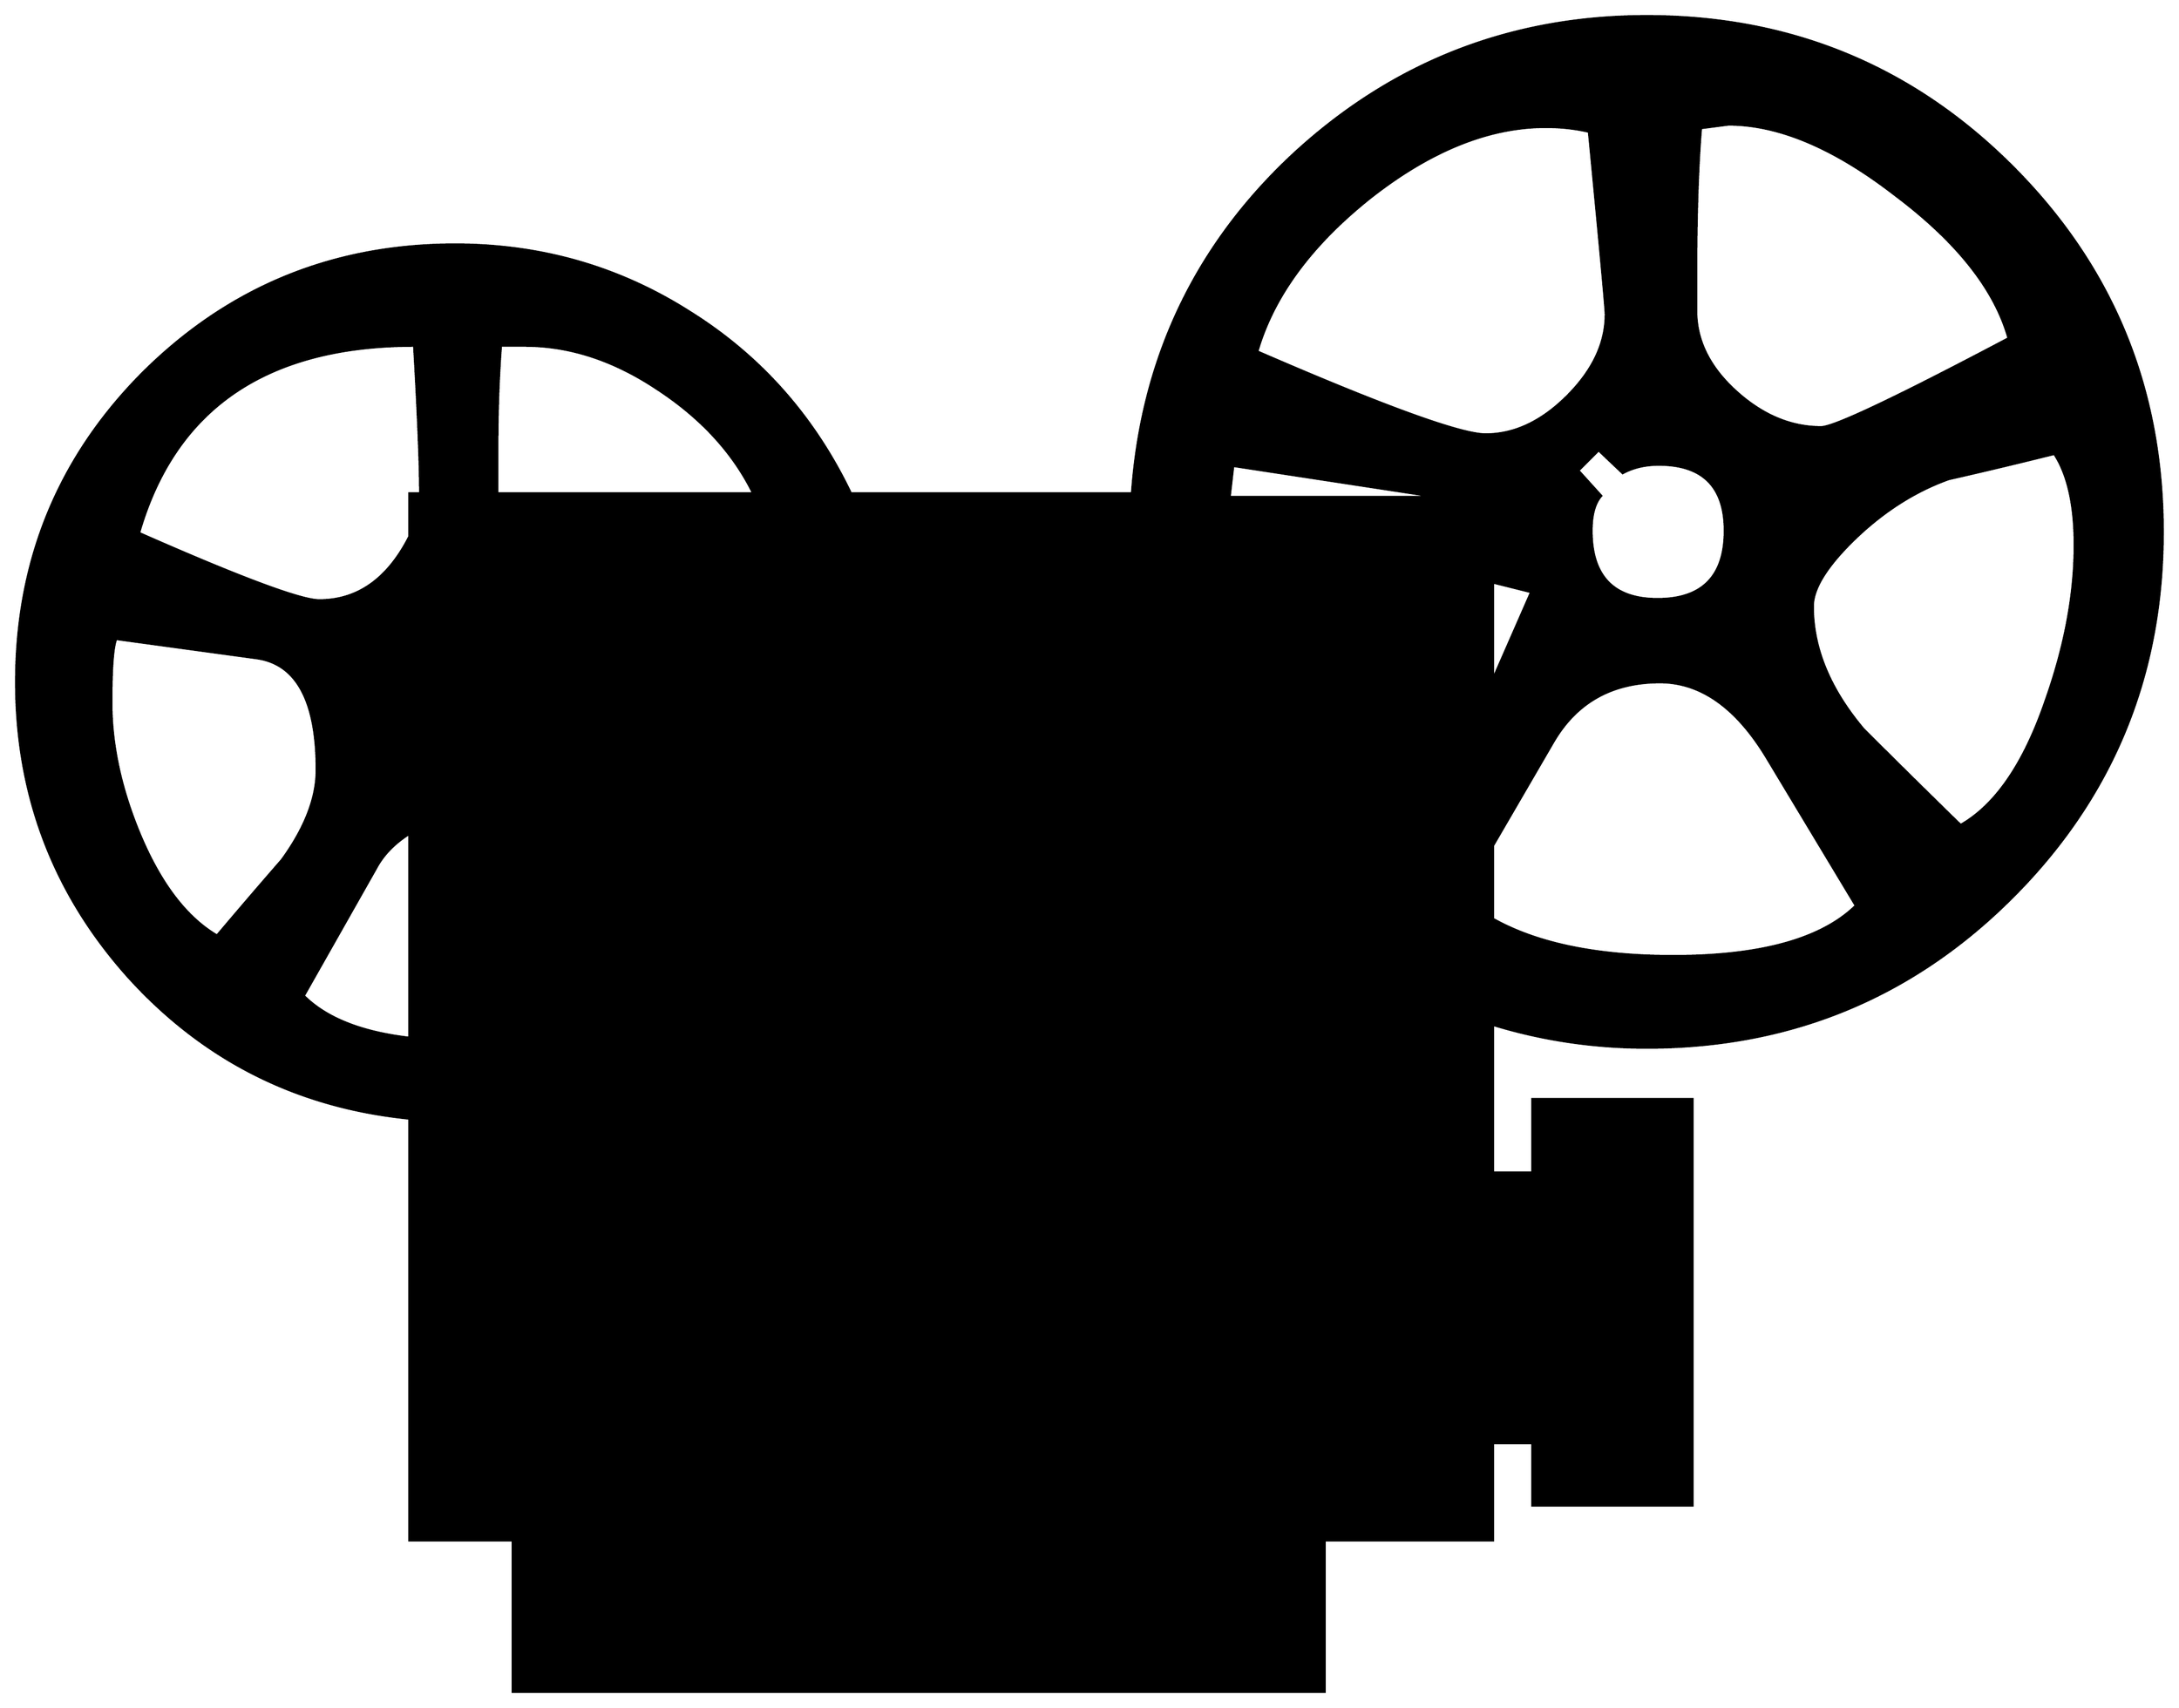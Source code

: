 


\begin{tikzpicture}[y=0.80pt, x=0.80pt, yscale=-1.0, xscale=1.0, inner sep=0pt, outer sep=0pt]
\begin{scope}[shift={(100.0,1779.0)},nonzero rule]
  \path[draw=.,fill=.,line width=1.600pt] (1914.0,-923.0) ..
    controls (1914.0,-803.667) and (1872.333,-702.333) ..
    (1789.0,-619.0) .. controls (1705.667,-535.667) and
    (1604.333,-494.0) .. (1485.0,-494.0) .. controls
    (1441.0,-494.0) and (1398.333,-500.333) .. (1357.0,-513.0) --
    (1357.0,-390.0) -- (1390.0,-390.0) -- (1390.0,-451.0) --
    (1523.0,-451.0) -- (1523.0,-113.0) -- (1390.0,-113.0) --
    (1390.0,-165.0) -- (1357.0,-165.0) -- (1357.0,-84.0) --
    (1217.0,-84.0) -- (1217.0,42.0) -- (542.0,42.0) --
    (542.0,-84.0) -- (456.0,-84.0) -- (456.0,-435.0) .. controls
    (362.667,-444.333) and (284.667,-483.667) .. (222.0,-553.0) ..
    controls (160.0,-622.333) and (129.0,-704.0) .. (129.0,-798.0)
    .. controls (129.0,-899.333) and (164.333,-985.333) ..
    (235.0,-1056.0) .. controls (306.333,-1126.667) and
    (392.667,-1162.0) .. (494.0,-1162.0) .. controls
    (565.333,-1162.0) and (630.333,-1143.333) .. (689.0,-1106.0) ..
    controls (747.667,-1069.333) and (792.333,-1019.0) ..
    (823.0,-955.0) -- (1057.0,-955.0) .. controls
    (1065.0,-1067.667) and (1110.0,-1162.0) .. (1192.0,-1238.0) ..
    controls (1274.667,-1314.0) and (1372.333,-1352.0) ..
    (1485.0,-1352.0) .. controls (1604.333,-1352.0) and
    (1705.667,-1310.333) .. (1789.0,-1227.0) .. controls
    (1872.333,-1143.667) and (1914.0,-1042.333) .. (1914.0,-923.0) --
    cycle(1786.0,-1084.0) .. controls (1774.667,-1124.667) and
    (1743.333,-1164.333) .. (1692.0,-1203.0) .. controls
    (1641.333,-1242.333) and (1595.0,-1262.0) .. (1553.0,-1262.0) ..
    controls (1553.0,-1262.0) and (1545.333,-1261.0) ..
    (1530.0,-1259.0) .. controls (1527.333,-1227.0) and
    (1526.0,-1185.667) .. (1526.0,-1135.0) -- (1526.0,-1107.0) ..
    controls (1526.0,-1082.333) and (1537.0,-1060.0) ..
    (1559.0,-1040.0) .. controls (1581.0,-1020.0) and
    (1604.667,-1010.0) .. (1630.0,-1010.0) .. controls
    (1640.667,-1010.0) and (1692.667,-1034.667) .. (1786.0,-1084.0) --
    cycle(1841.0,-912.0) .. controls (1841.0,-945.333) and
    (1835.333,-970.667) .. (1824.0,-988.0) .. controls
    (1794.667,-980.667) and (1765.333,-973.667) .. (1736.0,-967.0) ..
    controls (1710.0,-957.667) and (1685.667,-942.667) ..
    (1663.0,-922.0) .. controls (1636.333,-897.333) and
    (1623.0,-877.0) .. (1623.0,-861.0) .. controls
    (1623.0,-826.333) and (1637.0,-792.333) .. (1665.0,-759.0) ..
    controls (1691.667,-732.333) and (1718.667,-705.667) ..
    (1746.0,-679.0) .. controls (1775.333,-695.667) and
    (1799.0,-730.333) .. (1817.0,-783.0) .. controls
    (1833.0,-828.333) and (1841.0,-871.333) .. (1841.0,-912.0) --
    cycle(1451.0,-1104.0) .. controls (1451.0,-1108.667) and
    (1446.333,-1159.333) .. (1437.0,-1256.0) .. controls
    (1425.667,-1258.667) and (1413.667,-1260.0) .. (1401.0,-1260.0) ..
    controls (1353.667,-1260.0) and (1305.0,-1240.333) ..
    (1255.0,-1201.0) .. controls (1205.667,-1161.667) and
    (1174.333,-1119.0) .. (1161.0,-1073.0) .. controls
    (1267.0,-1027.0) and (1330.333,-1004.0) .. (1351.0,-1004.0) ..
    controls (1375.0,-1004.0) and (1397.667,-1014.667) ..
    (1419.0,-1036.0) .. controls (1440.333,-1057.333) and
    (1451.0,-1080.0) .. (1451.0,-1104.0) -- cycle(1550.0,-924.0)
    .. controls (1550.0,-960.667) and (1531.667,-979.0) ..
    (1495.0,-979.0) .. controls (1483.667,-979.0) and
    (1473.667,-976.667) .. (1465.0,-972.0) -- (1445.0,-991.0) --
    (1428.0,-974.0) -- (1447.0,-953.0) .. controls
    (1441.667,-947.0) and (1439.0,-937.333) .. (1439.0,-924.0) ..
    controls (1439.0,-886.0) and (1457.333,-867.0) ..
    (1494.0,-867.0) .. controls (1531.333,-867.0) and
    (1550.0,-886.0) .. (1550.0,-924.0) -- cycle(1389.0,-873.0)
    -- (1357.0,-881.0) -- (1357.0,-800.0) -- (1389.0,-873.0) --
    cycle(1659.0,-612.0) -- (1585.0,-735.0) .. controls
    (1559.667,-777.0) and (1530.0,-798.0) .. (1496.0,-798.0) ..
    controls (1456.0,-798.0) and (1426.333,-781.333) ..
    (1407.0,-748.0) -- (1357.0,-662.0) -- (1357.0,-601.0) ..
    controls (1393.667,-580.333) and (1443.667,-570.0) ..
    (1507.0,-570.0) .. controls (1579.667,-570.0) and
    (1630.333,-584.0) .. (1659.0,-612.0) -- cycle(1311.0,-952.0)
    -- (1141.0,-978.0) -- (1138.0,-952.0) -- (1311.0,-952.0) --
    cycle(742.0,-955.0) .. controls (725.333,-989.0) and
    (698.667,-1018.0) .. (662.0,-1042.0) .. controls
    (626.0,-1066.0) and (589.333,-1078.0) .. (552.0,-1078.0) --
    (532.0,-1078.0) .. controls (530.0,-1051.333) and
    (529.0,-1023.667) .. (529.0,-995.0) -- (529.0,-955.0) --
    (742.0,-955.0) -- cycle(465.0,-955.0) .. controls
    (465.0,-979.0) and (463.333,-1020.0) .. (460.0,-1078.0) ..
    controls (337.333,-1078.0) and (261.0,-1026.0) ..
    (231.0,-922.0) .. controls (315.667,-884.667) and (365.667,-866.0)
    .. (381.0,-866.0) .. controls (413.0,-866.0) and
    (438.0,-883.667) .. (456.0,-919.0) -- (456.0,-955.0) --
    (465.0,-955.0) -- cycle(379.0,-725.0) .. controls
    (379.0,-782.333) and (362.333,-813.333) .. (329.0,-818.0) --
    (212.0,-834.0) .. controls (209.333,-827.333) and (208.0,-809.667)
    .. (208.0,-781.0) .. controls (208.0,-746.333) and
    (215.667,-710.333) .. (231.0,-673.0) .. controls (248.333,-631.0)
    and (270.0,-602.333) .. (296.0,-587.0) .. controls
    (314.0,-608.333) and (332.0,-629.333) .. (350.0,-650.0) ..
    controls (369.333,-676.667) and (379.0,-701.667) .. (379.0,-725.0)
    -- cycle(456.0,-502.0) -- (456.0,-672.0) .. controls
    (443.333,-664.0) and (434.0,-654.333) .. (428.0,-643.0) --
    (368.0,-537.0) .. controls (386.667,-518.333) and (416.0,-506.667)
    .. (456.0,-502.0) -- cycle;
\end{scope}

\end{tikzpicture}

